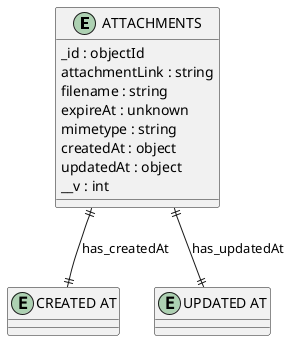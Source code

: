 @startuml ATTACHMENTS_Diagram

entity "ATTACHMENTS" as ATTACHMENTS {
  _id : objectId
  attachmentLink : string
  filename : string
  expireAt : unknown
  mimetype : string
  createdAt : object
  updatedAt : object
  __v : int
}

entity "CREATED AT" as CREATED_AT {
}

entity "UPDATED AT" as UPDATED_AT {
}

' // Relationships
ATTACHMENTS ||--|| CREATED_AT : has_createdAt
ATTACHMENTS ||--|| UPDATED_AT : has_updatedAt
@enduml